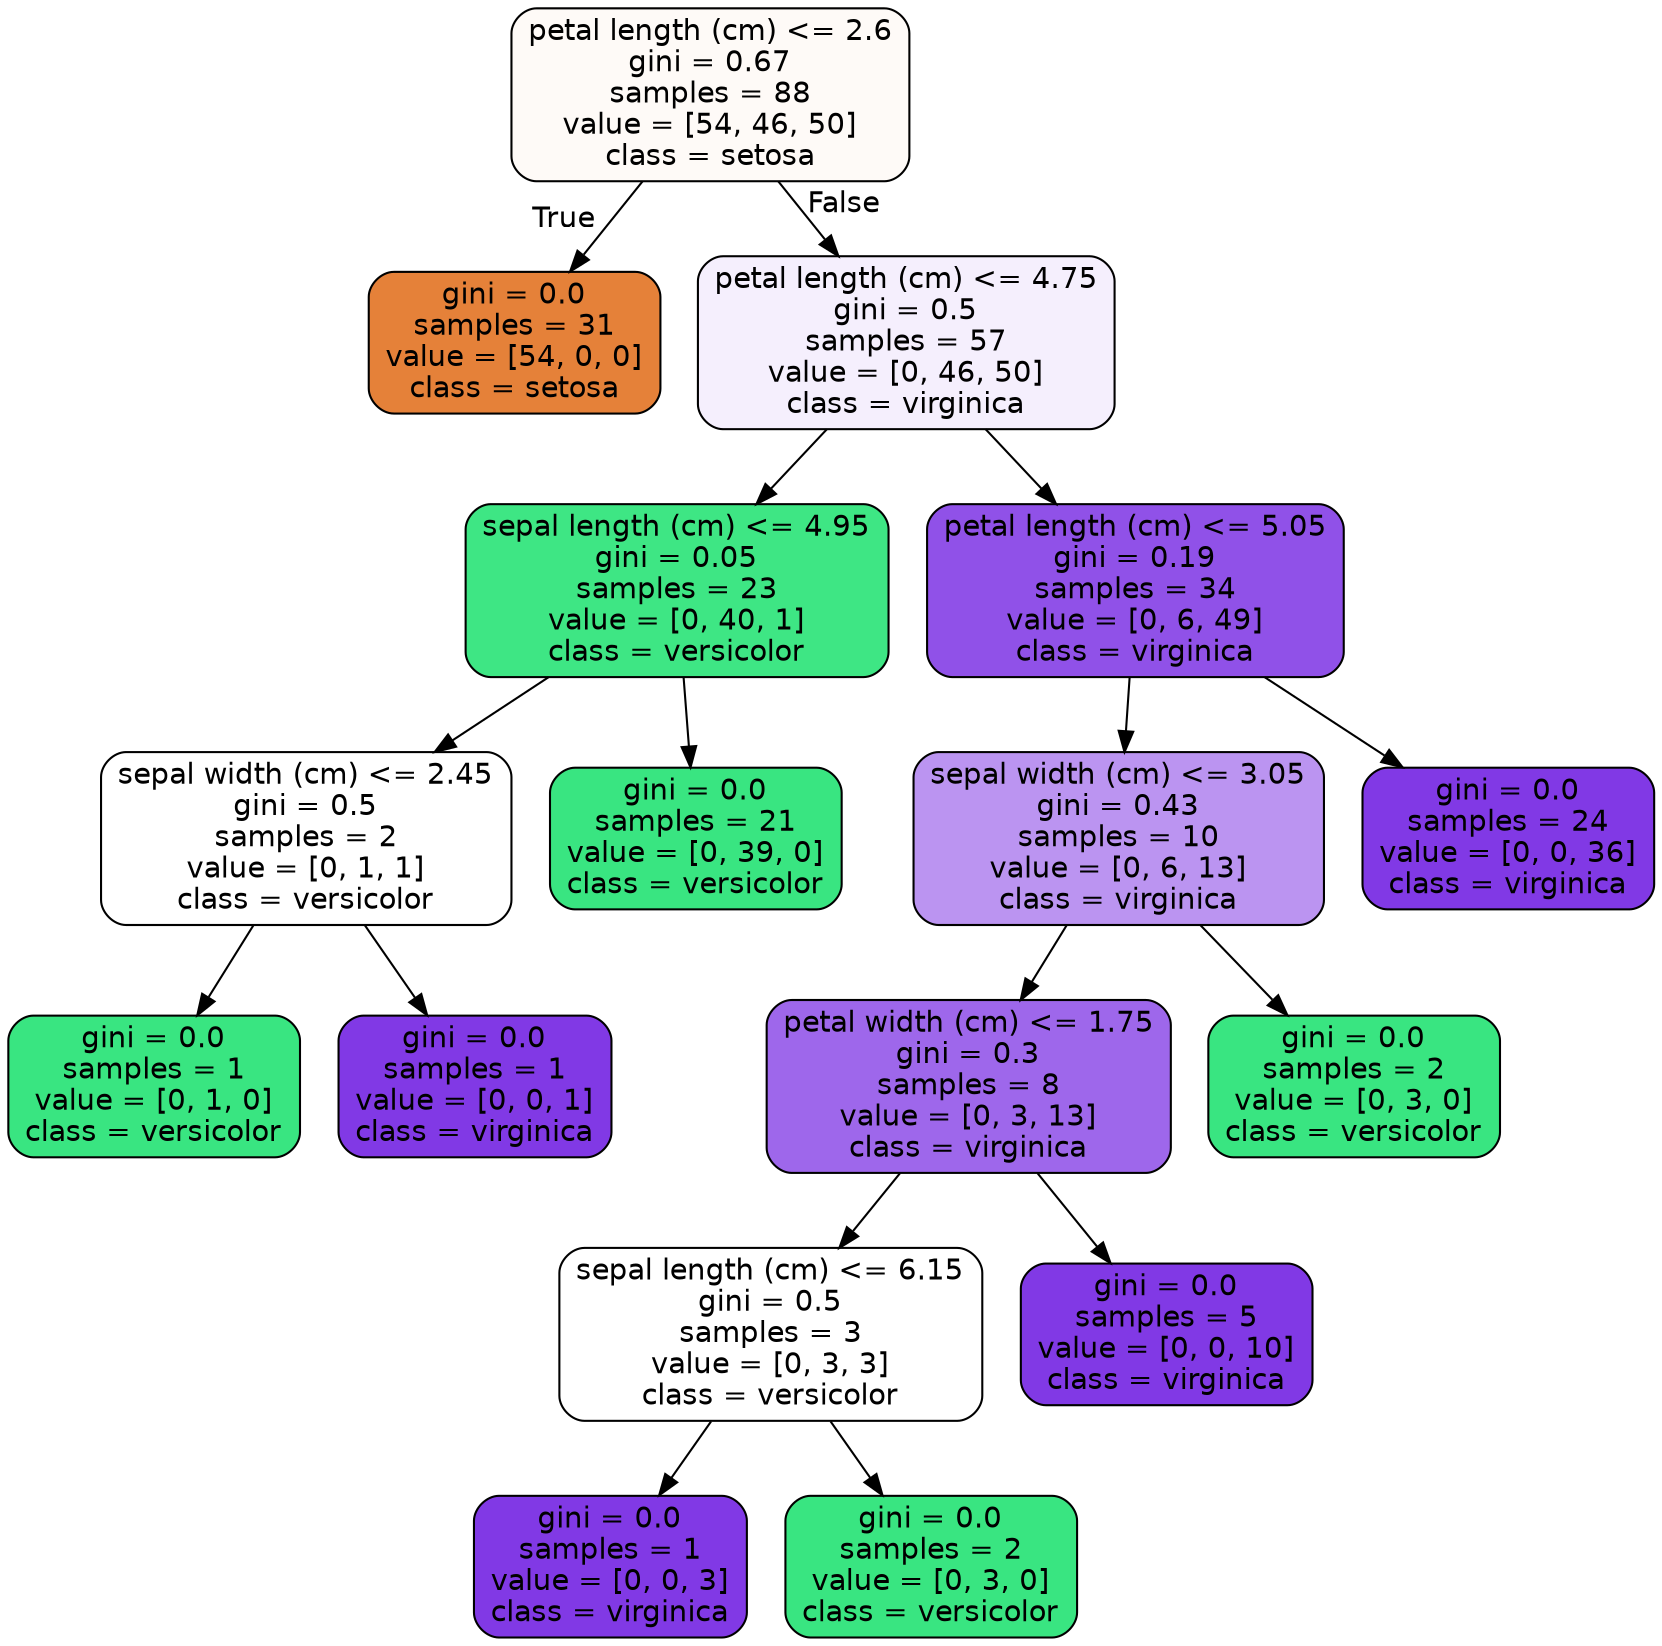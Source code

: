 digraph Tree {
node [shape=box, style="filled, rounded", color="black", fontname="helvetica"] ;
edge [fontname="helvetica"] ;
0 [label="petal length (cm) <= 2.6\ngini = 0.67\nsamples = 88\nvalue = [54, 46, 50]\nclass = setosa", fillcolor="#fefaf7"] ;
1 [label="gini = 0.0\nsamples = 31\nvalue = [54, 0, 0]\nclass = setosa", fillcolor="#e58139"] ;
0 -> 1 [labeldistance=2.5, labelangle=45, headlabel="True"] ;
2 [label="petal length (cm) <= 4.75\ngini = 0.5\nsamples = 57\nvalue = [0, 46, 50]\nclass = virginica", fillcolor="#f5effd"] ;
0 -> 2 [labeldistance=2.5, labelangle=-45, headlabel="False"] ;
3 [label="sepal length (cm) <= 4.95\ngini = 0.05\nsamples = 23\nvalue = [0, 40, 1]\nclass = versicolor", fillcolor="#3ee684"] ;
2 -> 3 ;
4 [label="sepal width (cm) <= 2.45\ngini = 0.5\nsamples = 2\nvalue = [0, 1, 1]\nclass = versicolor", fillcolor="#ffffff"] ;
3 -> 4 ;
5 [label="gini = 0.0\nsamples = 1\nvalue = [0, 1, 0]\nclass = versicolor", fillcolor="#39e581"] ;
4 -> 5 ;
6 [label="gini = 0.0\nsamples = 1\nvalue = [0, 0, 1]\nclass = virginica", fillcolor="#8139e5"] ;
4 -> 6 ;
7 [label="gini = 0.0\nsamples = 21\nvalue = [0, 39, 0]\nclass = versicolor", fillcolor="#39e581"] ;
3 -> 7 ;
8 [label="petal length (cm) <= 5.05\ngini = 0.19\nsamples = 34\nvalue = [0, 6, 49]\nclass = virginica", fillcolor="#9051e8"] ;
2 -> 8 ;
9 [label="sepal width (cm) <= 3.05\ngini = 0.43\nsamples = 10\nvalue = [0, 6, 13]\nclass = virginica", fillcolor="#bb94f1"] ;
8 -> 9 ;
10 [label="petal width (cm) <= 1.75\ngini = 0.3\nsamples = 8\nvalue = [0, 3, 13]\nclass = virginica", fillcolor="#9e67eb"] ;
9 -> 10 ;
11 [label="sepal length (cm) <= 6.15\ngini = 0.5\nsamples = 3\nvalue = [0, 3, 3]\nclass = versicolor", fillcolor="#ffffff"] ;
10 -> 11 ;
12 [label="gini = 0.0\nsamples = 1\nvalue = [0, 0, 3]\nclass = virginica", fillcolor="#8139e5"] ;
11 -> 12 ;
13 [label="gini = 0.0\nsamples = 2\nvalue = [0, 3, 0]\nclass = versicolor", fillcolor="#39e581"] ;
11 -> 13 ;
14 [label="gini = 0.0\nsamples = 5\nvalue = [0, 0, 10]\nclass = virginica", fillcolor="#8139e5"] ;
10 -> 14 ;
15 [label="gini = 0.0\nsamples = 2\nvalue = [0, 3, 0]\nclass = versicolor", fillcolor="#39e581"] ;
9 -> 15 ;
16 [label="gini = 0.0\nsamples = 24\nvalue = [0, 0, 36]\nclass = virginica", fillcolor="#8139e5"] ;
8 -> 16 ;
}